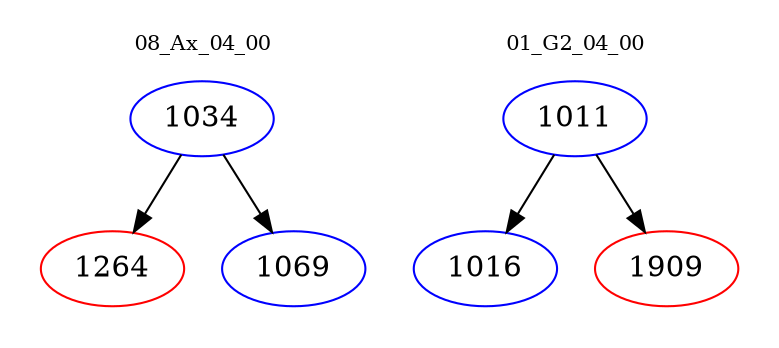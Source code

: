 digraph{
subgraph cluster_0 {
color = white
label = "08_Ax_04_00";
fontsize=10;
T0_1034 [label="1034", color="blue"]
T0_1034 -> T0_1264 [color="black"]
T0_1264 [label="1264", color="red"]
T0_1034 -> T0_1069 [color="black"]
T0_1069 [label="1069", color="blue"]
}
subgraph cluster_1 {
color = white
label = "01_G2_04_00";
fontsize=10;
T1_1011 [label="1011", color="blue"]
T1_1011 -> T1_1016 [color="black"]
T1_1016 [label="1016", color="blue"]
T1_1011 -> T1_1909 [color="black"]
T1_1909 [label="1909", color="red"]
}
}
